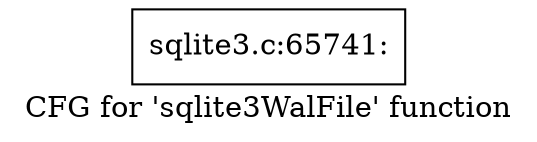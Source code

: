 digraph "CFG for 'sqlite3WalFile' function" {
	label="CFG for 'sqlite3WalFile' function";

	Node0x55c0fb86cb80 [shape=record,label="{sqlite3.c:65741:}"];
}
